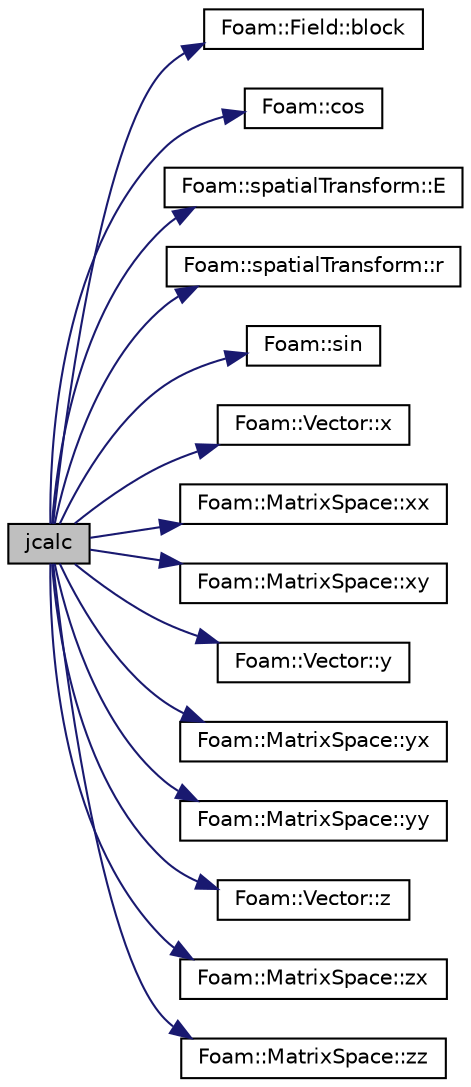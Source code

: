 digraph "jcalc"
{
  bgcolor="transparent";
  edge [fontname="Helvetica",fontsize="10",labelfontname="Helvetica",labelfontsize="10"];
  node [fontname="Helvetica",fontsize="10",shape=record];
  rankdir="LR";
  Node27 [label="jcalc",height=0.2,width=0.4,color="black", fillcolor="grey75", style="filled", fontcolor="black"];
  Node27 -> Node28 [color="midnightblue",fontsize="10",style="solid",fontname="Helvetica"];
  Node28 [label="Foam::Field::block",height=0.2,width=0.4,color="black",URL="$a27573.html#af0e256f83767f6670bd86534b20bf3de"];
  Node27 -> Node29 [color="midnightblue",fontsize="10",style="solid",fontname="Helvetica"];
  Node29 [label="Foam::cos",height=0.2,width=0.4,color="black",URL="$a21851.html#aebb41a148f7cf44b63e12f69e487e49f"];
  Node27 -> Node30 [color="midnightblue",fontsize="10",style="solid",fontname="Helvetica"];
  Node30 [label="Foam::spatialTransform::E",height=0.2,width=0.4,color="black",URL="$a29465.html#a32910bd862777050173d2382359f2ea7",tooltip="Return the rotation tensor. "];
  Node27 -> Node31 [color="midnightblue",fontsize="10",style="solid",fontname="Helvetica"];
  Node31 [label="Foam::spatialTransform::r",height=0.2,width=0.4,color="black",URL="$a29465.html#a1d9aee63f5fa2a8d55f08cbfd91f75c5",tooltip="Return the translation vector. "];
  Node27 -> Node32 [color="midnightblue",fontsize="10",style="solid",fontname="Helvetica"];
  Node32 [label="Foam::sin",height=0.2,width=0.4,color="black",URL="$a21851.html#a4517d680df5510934705011b30dcefa6"];
  Node27 -> Node33 [color="midnightblue",fontsize="10",style="solid",fontname="Helvetica"];
  Node33 [label="Foam::Vector::x",height=0.2,width=0.4,color="black",URL="$a29749.html#a63327976e5a8359700064a02ae22548e"];
  Node27 -> Node34 [color="midnightblue",fontsize="10",style="solid",fontname="Helvetica"];
  Node34 [label="Foam::MatrixSpace::xx",height=0.2,width=0.4,color="black",URL="$a28917.html#a1b97c7c1ed81b4fb23da8dcb71a8cd2a"];
  Node27 -> Node35 [color="midnightblue",fontsize="10",style="solid",fontname="Helvetica"];
  Node35 [label="Foam::MatrixSpace::xy",height=0.2,width=0.4,color="black",URL="$a28917.html#aab470ae2a5eeac8c33a7b6abac6b39b3"];
  Node27 -> Node36 [color="midnightblue",fontsize="10",style="solid",fontname="Helvetica"];
  Node36 [label="Foam::Vector::y",height=0.2,width=0.4,color="black",URL="$a29749.html#a1ee865f676fbac703a49c6654dd3ad74"];
  Node27 -> Node37 [color="midnightblue",fontsize="10",style="solid",fontname="Helvetica"];
  Node37 [label="Foam::MatrixSpace::yx",height=0.2,width=0.4,color="black",URL="$a28917.html#a217bb42e2157c7914d7ebb0ffb730b7d"];
  Node27 -> Node38 [color="midnightblue",fontsize="10",style="solid",fontname="Helvetica"];
  Node38 [label="Foam::MatrixSpace::yy",height=0.2,width=0.4,color="black",URL="$a28917.html#aba9d77023a5662b9c2d3639d5de555a0"];
  Node27 -> Node39 [color="midnightblue",fontsize="10",style="solid",fontname="Helvetica"];
  Node39 [label="Foam::Vector::z",height=0.2,width=0.4,color="black",URL="$a29749.html#a1c8320b15610de211ec70ef966581423"];
  Node27 -> Node40 [color="midnightblue",fontsize="10",style="solid",fontname="Helvetica"];
  Node40 [label="Foam::MatrixSpace::zx",height=0.2,width=0.4,color="black",URL="$a28917.html#ab7a45ba3b507f0b3f9d5c0bde184b151"];
  Node27 -> Node41 [color="midnightblue",fontsize="10",style="solid",fontname="Helvetica"];
  Node41 [label="Foam::MatrixSpace::zz",height=0.2,width=0.4,color="black",URL="$a28917.html#a831c4848d01bfcc8d717b7ef92f2cd4b"];
}

